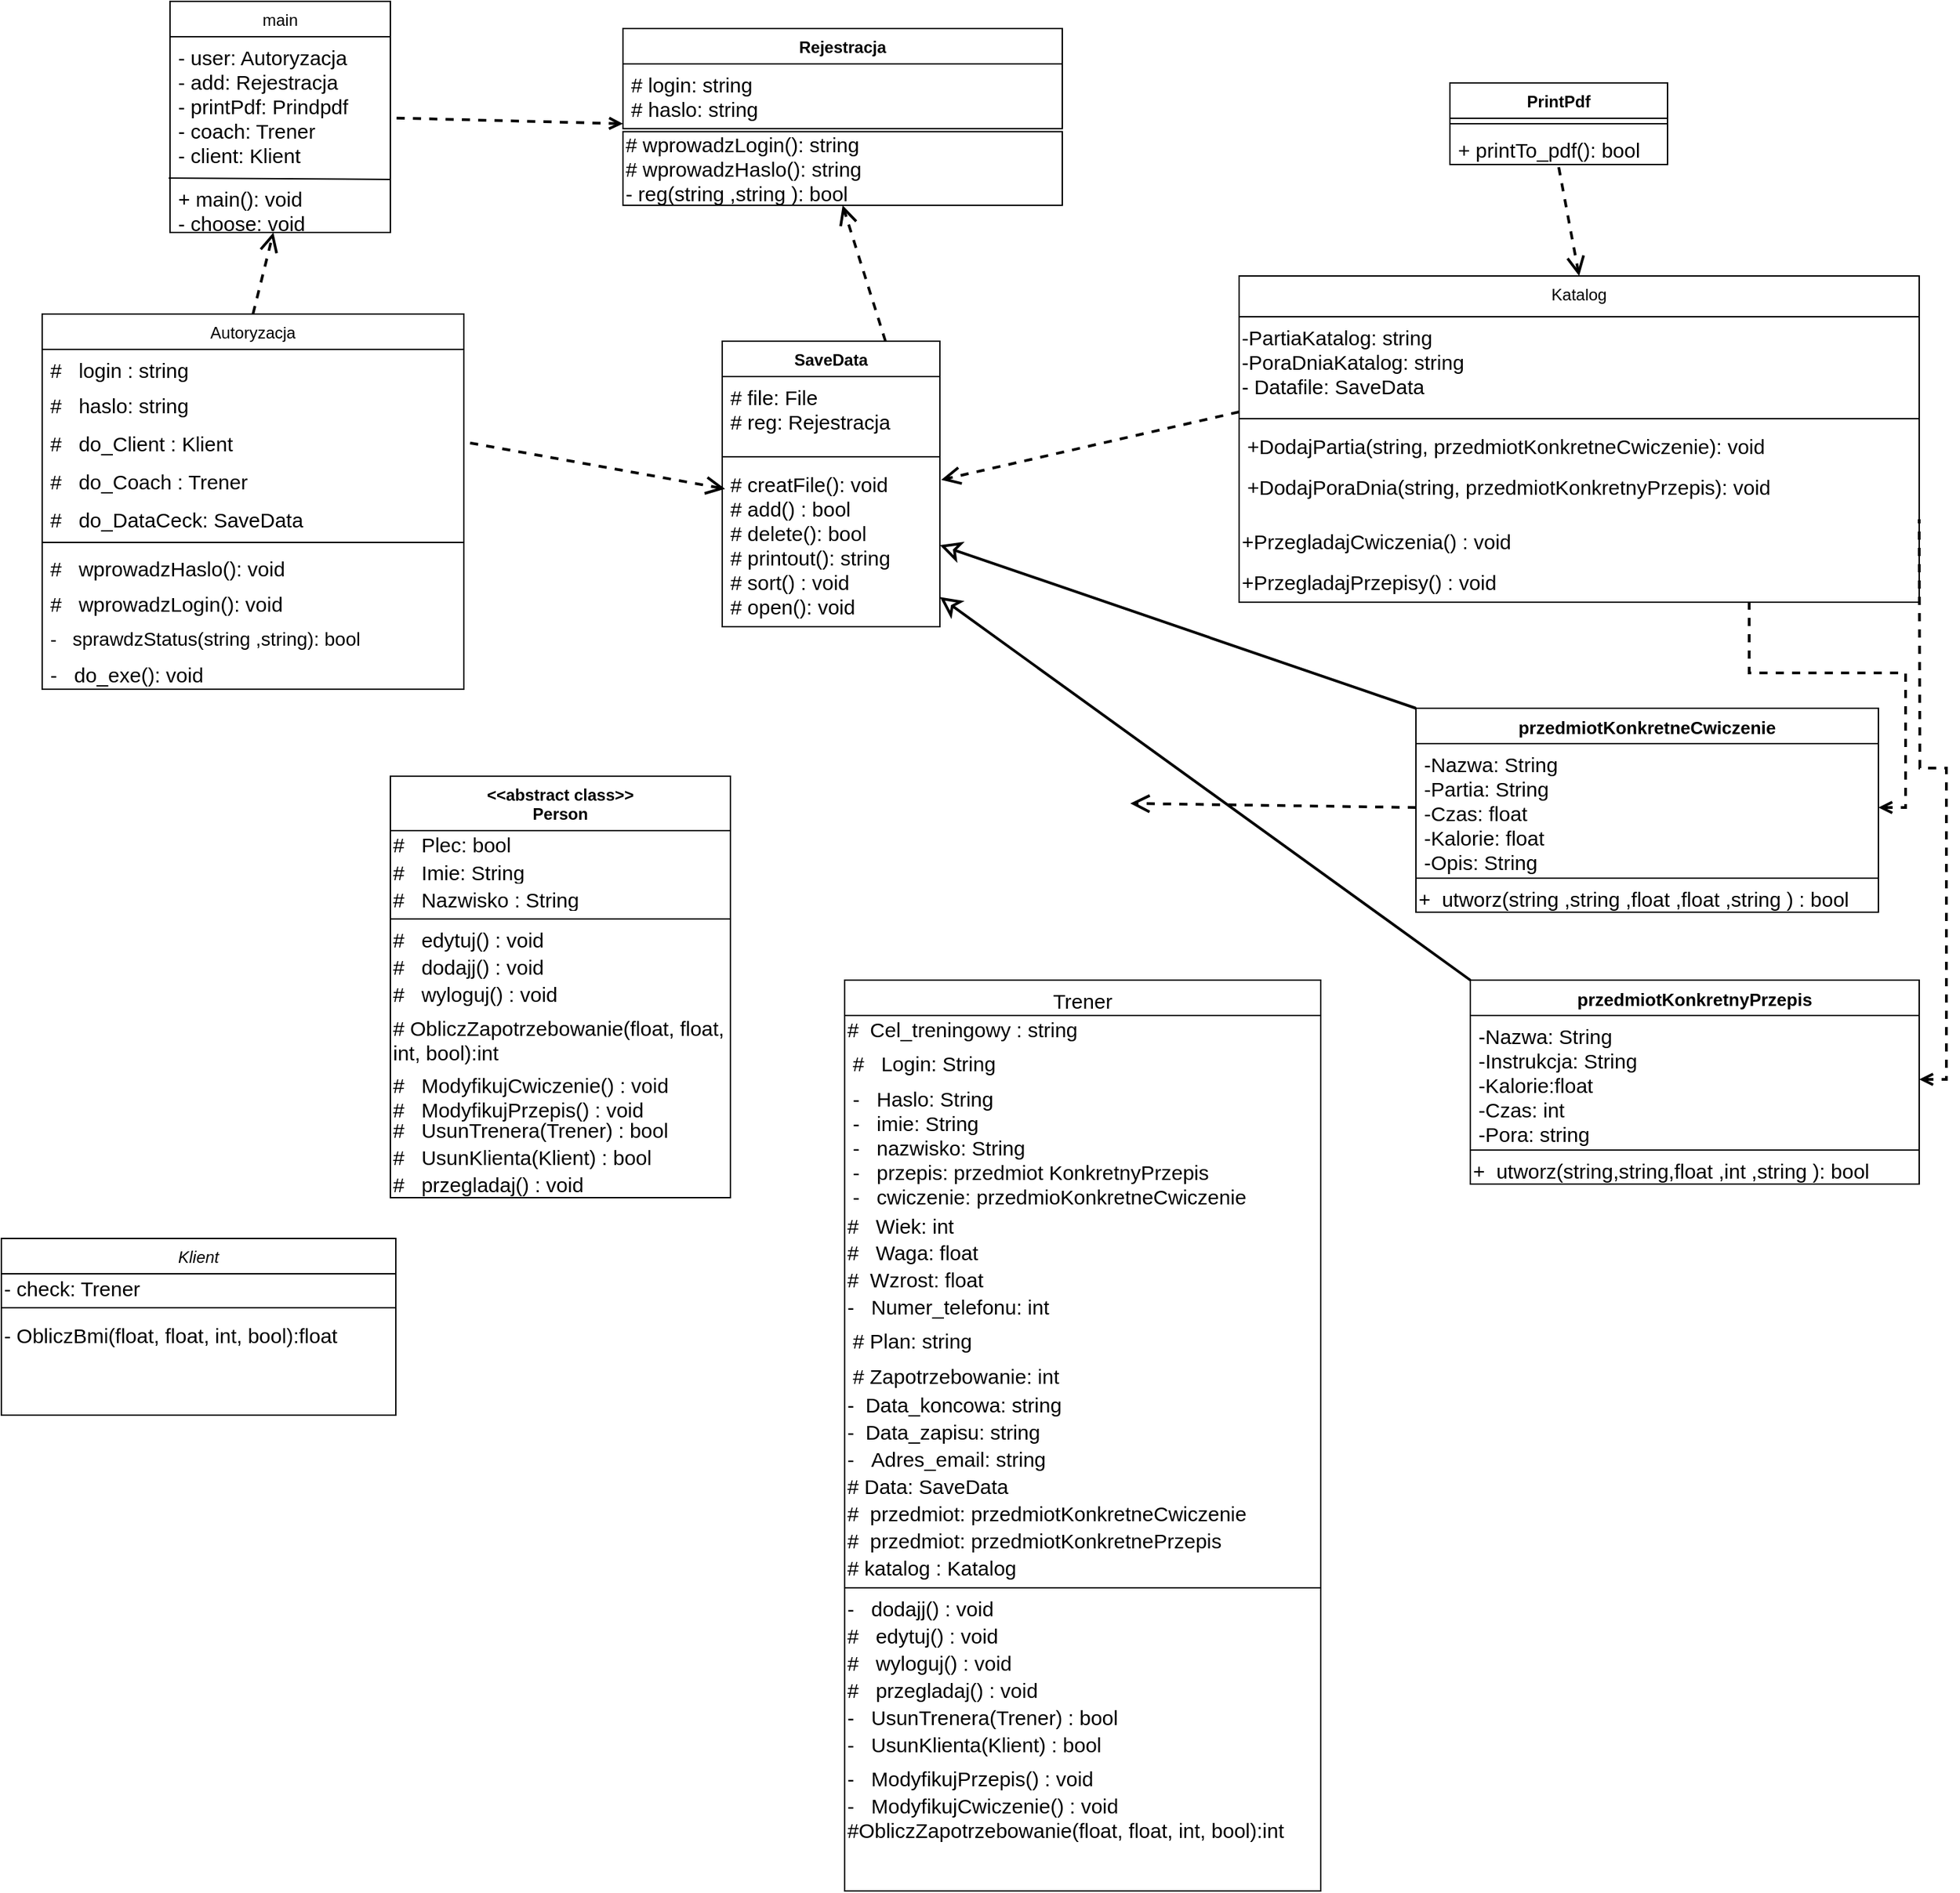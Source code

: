 <mxfile version="14.7.1" type="github">
  <diagram id="C5RBs43oDa-KdzZeNtuy" name="Page-1">
    <mxGraphModel dx="1038" dy="548" grid="1" gridSize="10" guides="1" tooltips="1" connect="1" arrows="1" fold="1" page="1" pageScale="1" pageWidth="827" pageHeight="1169" math="0" shadow="0">
      <root>
        <mxCell id="WIyWlLk6GJQsqaUBKTNV-0" />
        <mxCell id="WIyWlLk6GJQsqaUBKTNV-1" parent="WIyWlLk6GJQsqaUBKTNV-0" />
        <mxCell id="zkfFHV4jXpPFQw0GAbJ--6" value="Trener" style="swimlane;fontStyle=0;align=center;verticalAlign=top;childLayout=stackLayout;horizontal=1;startSize=26;horizontalStack=0;resizeParent=1;resizeLast=0;collapsible=1;marginBottom=0;rounded=0;shadow=0;strokeWidth=1;fontSize=15;" parent="WIyWlLk6GJQsqaUBKTNV-1" vertex="1">
          <mxGeometry x="650" y="750" width="350" height="670" as="geometry">
            <mxRectangle x="130" y="380" width="160" height="26" as="alternateBounds" />
          </mxGeometry>
        </mxCell>
        <mxCell id="1wjIpLgKYZf0kbllM20t-23" value="#&amp;nbsp; Cel_treningowy : string" style="text;html=1;align=left;verticalAlign=middle;resizable=0;points=[];autosize=1;strokeColor=none;fontSize=15;" parent="zkfFHV4jXpPFQw0GAbJ--6" vertex="1">
          <mxGeometry y="26" width="350" height="20" as="geometry" />
        </mxCell>
        <mxCell id="zkfFHV4jXpPFQw0GAbJ--7" value="#   Login: String" style="text;align=left;verticalAlign=top;spacingLeft=4;spacingRight=4;overflow=hidden;rotatable=0;points=[[0,0.5],[1,0.5]];portConstraint=eastwest;fontSize=15;" parent="zkfFHV4jXpPFQw0GAbJ--6" vertex="1">
          <mxGeometry y="46" width="350" height="26" as="geometry" />
        </mxCell>
        <mxCell id="zkfFHV4jXpPFQw0GAbJ--8" value="-   Haslo: String&#xa;-   imie: String&#xa;-   nazwisko: String&#xa;-   przepis: przedmiot KonkretnyPrzepis&#xa;-   cwiczenie: przedmioKonkretneCwiczenie" style="text;align=left;verticalAlign=top;spacingLeft=4;spacingRight=4;overflow=hidden;rotatable=0;points=[[0,0.5],[1,0.5]];portConstraint=eastwest;rounded=0;shadow=0;html=0;fontSize=15;" parent="zkfFHV4jXpPFQw0GAbJ--6" vertex="1">
          <mxGeometry y="72" width="350" height="98" as="geometry" />
        </mxCell>
        <mxCell id="1wjIpLgKYZf0kbllM20t-16" value="#   Wiek: int" style="text;align=left;verticalAlign=middle;spacingLeft=0;spacingRight=0;overflow=hidden;rotatable=0;points=[[0,0.5],[1,0.5]];portConstraint=eastwest;rounded=0;shadow=0;html=0;fontSize=15;" parent="zkfFHV4jXpPFQw0GAbJ--6" vertex="1">
          <mxGeometry y="170" width="350" height="20" as="geometry" />
        </mxCell>
        <mxCell id="1wjIpLgKYZf0kbllM20t-17" value="#&amp;nbsp; &amp;nbsp;Waga: float" style="text;html=1;align=left;verticalAlign=middle;resizable=0;points=[];autosize=1;strokeColor=none;fontSize=15;" parent="zkfFHV4jXpPFQw0GAbJ--6" vertex="1">
          <mxGeometry y="190" width="350" height="20" as="geometry" />
        </mxCell>
        <mxCell id="1wjIpLgKYZf0kbllM20t-18" value="#&amp;nbsp; Wzrost: float" style="text;html=1;align=left;verticalAlign=middle;resizable=0;points=[];autosize=1;strokeColor=none;fontSize=15;" parent="zkfFHV4jXpPFQw0GAbJ--6" vertex="1">
          <mxGeometry y="210" width="350" height="20" as="geometry" />
        </mxCell>
        <mxCell id="1wjIpLgKYZf0kbllM20t-19" value="-&amp;nbsp; &amp;nbsp;Numer_telefonu: int" style="text;html=1;align=left;verticalAlign=middle;resizable=0;points=[];autosize=1;strokeColor=none;fontSize=15;" parent="zkfFHV4jXpPFQw0GAbJ--6" vertex="1">
          <mxGeometry y="230" width="350" height="20" as="geometry" />
        </mxCell>
        <mxCell id="1wjIpLgKYZf0kbllM20t-26" value="# Plan: string" style="text;align=left;verticalAlign=top;spacingLeft=4;spacingRight=4;overflow=hidden;rotatable=0;points=[[0,0.5],[1,0.5]];portConstraint=eastwest;fontSize=15;" parent="zkfFHV4jXpPFQw0GAbJ--6" vertex="1">
          <mxGeometry y="250" width="350" height="26" as="geometry" />
        </mxCell>
        <mxCell id="1wjIpLgKYZf0kbllM20t-25" value="# Zapotrzebowanie: int" style="text;align=left;verticalAlign=top;spacingLeft=4;spacingRight=4;overflow=hidden;rotatable=0;points=[[0,0.5],[1,0.5]];portConstraint=eastwest;fontSize=15;" parent="zkfFHV4jXpPFQw0GAbJ--6" vertex="1">
          <mxGeometry y="276" width="350" height="26" as="geometry" />
        </mxCell>
        <mxCell id="1wjIpLgKYZf0kbllM20t-22" value="-&amp;nbsp; Data_koncowa: string" style="text;html=1;align=left;verticalAlign=middle;resizable=0;points=[];autosize=1;strokeColor=none;fontSize=15;" parent="zkfFHV4jXpPFQw0GAbJ--6" vertex="1">
          <mxGeometry y="302" width="350" height="20" as="geometry" />
        </mxCell>
        <mxCell id="1wjIpLgKYZf0kbllM20t-21" value="-&amp;nbsp; Data_zapisu: string" style="text;html=1;align=left;verticalAlign=middle;resizable=0;points=[];autosize=1;strokeColor=none;fontSize=15;" parent="zkfFHV4jXpPFQw0GAbJ--6" vertex="1">
          <mxGeometry y="322" width="350" height="20" as="geometry" />
        </mxCell>
        <mxCell id="1wjIpLgKYZf0kbllM20t-20" value="-&amp;nbsp; &amp;nbsp;Adres_email: string" style="text;html=1;align=left;verticalAlign=middle;resizable=0;points=[];autosize=1;strokeColor=none;fontSize=15;" parent="zkfFHV4jXpPFQw0GAbJ--6" vertex="1">
          <mxGeometry y="342" width="350" height="20" as="geometry" />
        </mxCell>
        <mxCell id="1wjIpLgKYZf0kbllM20t-36" value="# Data: SaveData" style="text;html=1;align=left;verticalAlign=middle;resizable=0;points=[];autosize=1;strokeColor=none;fontSize=15;" parent="zkfFHV4jXpPFQw0GAbJ--6" vertex="1">
          <mxGeometry y="362" width="350" height="20" as="geometry" />
        </mxCell>
        <mxCell id="1wjIpLgKYZf0kbllM20t-37" value="#&amp;nbsp; przedmiot: przedmiotKonkretneCwiczenie" style="text;html=1;align=left;verticalAlign=middle;resizable=0;points=[];autosize=1;strokeColor=none;fontSize=15;" parent="zkfFHV4jXpPFQw0GAbJ--6" vertex="1">
          <mxGeometry y="382" width="350" height="20" as="geometry" />
        </mxCell>
        <mxCell id="1wjIpLgKYZf0kbllM20t-39" value="#&amp;nbsp; przedmiot: przedmiotKonkretnePrzepis" style="text;html=1;align=left;verticalAlign=middle;resizable=0;points=[];autosize=1;strokeColor=none;fontSize=15;" parent="zkfFHV4jXpPFQw0GAbJ--6" vertex="1">
          <mxGeometry y="402" width="350" height="20" as="geometry" />
        </mxCell>
        <mxCell id="1wjIpLgKYZf0kbllM20t-43" value="# katalog : Katalog" style="text;html=1;align=left;verticalAlign=middle;resizable=0;points=[];autosize=1;strokeColor=none;fontSize=15;" parent="zkfFHV4jXpPFQw0GAbJ--6" vertex="1">
          <mxGeometry y="422" width="350" height="20" as="geometry" />
        </mxCell>
        <mxCell id="zkfFHV4jXpPFQw0GAbJ--9" value="" style="line;html=1;strokeWidth=1;align=left;verticalAlign=middle;spacingTop=-1;spacingLeft=3;spacingRight=3;rotatable=0;labelPosition=right;points=[];portConstraint=eastwest;" parent="zkfFHV4jXpPFQw0GAbJ--6" vertex="1">
          <mxGeometry y="442" width="350" height="10" as="geometry" />
        </mxCell>
        <mxCell id="gLJ9DEFuk4f7HOxg7gJl-44" value="-&amp;nbsp; &amp;nbsp;dodajj() : void" style="text;html=1;align=left;verticalAlign=middle;resizable=0;points=[];autosize=1;strokeColor=none;fontSize=15;" parent="zkfFHV4jXpPFQw0GAbJ--6" vertex="1">
          <mxGeometry y="452" width="350" height="20" as="geometry" />
        </mxCell>
        <mxCell id="gLJ9DEFuk4f7HOxg7gJl-43" value="#&amp;nbsp; &amp;nbsp;edytuj() : void" style="text;html=1;align=left;verticalAlign=middle;resizable=0;points=[];autosize=1;strokeColor=none;fontSize=15;" parent="zkfFHV4jXpPFQw0GAbJ--6" vertex="1">
          <mxGeometry y="472" width="350" height="20" as="geometry" />
        </mxCell>
        <mxCell id="gLJ9DEFuk4f7HOxg7gJl-45" value="#&amp;nbsp; &amp;nbsp;wyloguj() : void" style="text;html=1;align=left;verticalAlign=middle;resizable=0;points=[];autosize=1;strokeColor=none;fontSize=15;" parent="zkfFHV4jXpPFQw0GAbJ--6" vertex="1">
          <mxGeometry y="492" width="350" height="20" as="geometry" />
        </mxCell>
        <mxCell id="1wjIpLgKYZf0kbllM20t-1" value="#&amp;nbsp; &amp;nbsp;przegladaj() : void" style="text;html=1;align=left;verticalAlign=middle;resizable=0;points=[];autosize=1;strokeColor=none;fontSize=15;" parent="zkfFHV4jXpPFQw0GAbJ--6" vertex="1">
          <mxGeometry y="512" width="350" height="20" as="geometry" />
        </mxCell>
        <mxCell id="cgzWAueaa51aZo-VVd-2-11" value="-&amp;nbsp;&amp;nbsp; UsunTrenera(Trener) : bool" style="text;html=1;align=left;verticalAlign=middle;resizable=0;points=[];autosize=1;strokeColor=none;fontSize=15;" parent="zkfFHV4jXpPFQw0GAbJ--6" vertex="1">
          <mxGeometry y="532" width="350" height="20" as="geometry" />
        </mxCell>
        <mxCell id="tz7AYa6dm6aNtzVPNMMT-0" value="-&amp;nbsp; &amp;nbsp;UsunKlienta(Klient) : bool" style="text;html=1;align=left;verticalAlign=middle;resizable=0;points=[];autosize=1;strokeColor=none;fontSize=15;" parent="zkfFHV4jXpPFQw0GAbJ--6" vertex="1">
          <mxGeometry y="552" width="350" height="20" as="geometry" />
        </mxCell>
        <mxCell id="cgzWAueaa51aZo-VVd-2-14" value="-&amp;nbsp; &amp;nbsp;ModyfikujPrzepis() : void" style="text;whiteSpace=wrap;html=1;fontSize=15;" parent="zkfFHV4jXpPFQw0GAbJ--6" vertex="1">
          <mxGeometry y="572" width="350" height="20" as="geometry" />
        </mxCell>
        <mxCell id="1wjIpLgKYZf0kbllM20t-0" value="-&amp;nbsp; &amp;nbsp;ModyfikujCwiczenie() : void" style="text;whiteSpace=wrap;html=1;fontSize=15;" parent="zkfFHV4jXpPFQw0GAbJ--6" vertex="1">
          <mxGeometry y="592" width="350" height="18" as="geometry" />
        </mxCell>
        <mxCell id="cgzWAueaa51aZo-VVd-2-16" value="#ObliczZapotrzebowanie(float, float, int, bool):int" style="text;whiteSpace=wrap;html=1;fontSize=15;" parent="zkfFHV4jXpPFQw0GAbJ--6" vertex="1">
          <mxGeometry y="610" width="350" height="40" as="geometry" />
        </mxCell>
        <mxCell id="1wjIpLgKYZf0kbllM20t-12" style="edgeStyle=none;rounded=0;orthogonalLoop=1;jettySize=auto;html=1;exitX=0;exitY=0;exitDx=0;exitDy=0;entryX=1;entryY=0.5;entryDx=0;entryDy=0;endArrow=classic;endFill=0;endSize=10;strokeWidth=2;" parent="WIyWlLk6GJQsqaUBKTNV-1" source="_w3wDcxO5o66XxnaNrus-3" target="tMIdlEM_C26eKID_X2OK-19" edge="1">
          <mxGeometry relative="1" as="geometry" />
        </mxCell>
        <mxCell id="_w3wDcxO5o66XxnaNrus-3" value="przedmiotKonkretneCwiczenie" style="swimlane;fontStyle=1;align=center;verticalAlign=top;childLayout=stackLayout;horizontal=1;startSize=26;horizontalStack=0;resizeParent=1;resizeParentMax=0;resizeLast=0;collapsible=1;marginBottom=0;fontSize=13;" parent="WIyWlLk6GJQsqaUBKTNV-1" vertex="1">
          <mxGeometry x="1070" y="550" width="340" height="150" as="geometry" />
        </mxCell>
        <mxCell id="_w3wDcxO5o66XxnaNrus-4" value="-Nazwa: String&#xa;-Partia: String&#xa;-Czas: float&#xa;-Kalorie: float&#xa;-Opis: String" style="text;strokeColor=none;fillColor=none;align=left;verticalAlign=top;spacingLeft=4;spacingRight=4;overflow=hidden;rotatable=0;points=[[0,0.5],[1,0.5]];portConstraint=eastwest;fontSize=15;" parent="_w3wDcxO5o66XxnaNrus-3" vertex="1">
          <mxGeometry y="26" width="340" height="94" as="geometry" />
        </mxCell>
        <mxCell id="_w3wDcxO5o66XxnaNrus-5" value="" style="line;strokeWidth=1;fillColor=none;align=left;verticalAlign=middle;spacingTop=-1;spacingLeft=3;spacingRight=3;rotatable=0;labelPosition=right;points=[];portConstraint=eastwest;" parent="_w3wDcxO5o66XxnaNrus-3" vertex="1">
          <mxGeometry y="120" width="340" height="10" as="geometry" />
        </mxCell>
        <mxCell id="J6dVix8OJKgPxIhEk7ro-30" value="&lt;div&gt;&lt;font style=&quot;font-size: 15px&quot;&gt;+&amp;nbsp; utworz(string ,string ,float ,float ,string ) : bool&lt;/font&gt;&lt;/div&gt;" style="text;html=1;align=left;verticalAlign=middle;resizable=0;points=[];autosize=1;strokeColor=none;fontSize=15;" parent="_w3wDcxO5o66XxnaNrus-3" vertex="1">
          <mxGeometry y="130" width="340" height="20" as="geometry" />
        </mxCell>
        <mxCell id="1wjIpLgKYZf0kbllM20t-13" style="edgeStyle=none;rounded=0;orthogonalLoop=1;jettySize=auto;html=1;exitX=0;exitY=0;exitDx=0;exitDy=0;entryX=1;entryY=0.818;entryDx=0;entryDy=0;entryPerimeter=0;endArrow=classic;endFill=0;endSize=10;strokeWidth=2;exitPerimeter=0;" parent="WIyWlLk6GJQsqaUBKTNV-1" source="_w3wDcxO5o66XxnaNrus-10" target="tMIdlEM_C26eKID_X2OK-19" edge="1">
          <mxGeometry relative="1" as="geometry" />
        </mxCell>
        <mxCell id="_w3wDcxO5o66XxnaNrus-10" value="przedmiotKonkretnyPrzepis" style="swimlane;fontStyle=1;align=center;verticalAlign=top;childLayout=stackLayout;horizontal=1;startSize=26;horizontalStack=0;resizeParent=1;resizeParentMax=0;resizeLast=0;collapsible=1;marginBottom=0;fontSize=13;" parent="WIyWlLk6GJQsqaUBKTNV-1" vertex="1">
          <mxGeometry x="1110" y="750" width="330" height="150" as="geometry" />
        </mxCell>
        <mxCell id="_w3wDcxO5o66XxnaNrus-11" value="-Nazwa: String&#xa;-Instrukcja: String&#xa;-Kalorie:float&#xa;-Czas: int&#xa;-Pora: string" style="text;align=left;verticalAlign=top;spacingLeft=4;spacingRight=4;overflow=hidden;rotatable=0;points=[[0,0.5],[1,0.5]];portConstraint=eastwest;fontSize=15;" parent="_w3wDcxO5o66XxnaNrus-10" vertex="1">
          <mxGeometry y="26" width="330" height="94" as="geometry" />
        </mxCell>
        <mxCell id="_w3wDcxO5o66XxnaNrus-12" value="" style="line;strokeWidth=1;fillColor=none;align=left;verticalAlign=middle;spacingTop=-1;spacingLeft=3;spacingRight=3;rotatable=0;labelPosition=right;points=[];portConstraint=eastwest;" parent="_w3wDcxO5o66XxnaNrus-10" vertex="1">
          <mxGeometry y="120" width="330" height="10" as="geometry" />
        </mxCell>
        <mxCell id="J6dVix8OJKgPxIhEk7ro-31" value="&lt;div&gt;&lt;font style=&quot;font-size: 15px&quot;&gt;+&amp;nbsp; utworz(string,string,float ,int ,string ): bool&lt;/font&gt;&lt;/div&gt;" style="text;html=1;align=left;verticalAlign=middle;resizable=0;points=[];autosize=1;strokeColor=none;fontSize=14;" parent="_w3wDcxO5o66XxnaNrus-10" vertex="1">
          <mxGeometry y="130" width="330" height="20" as="geometry" />
        </mxCell>
        <mxCell id="gLJ9DEFuk4f7HOxg7gJl-0" value="Klient" style="swimlane;fontStyle=2;align=center;verticalAlign=top;childLayout=stackLayout;horizontal=1;startSize=26;horizontalStack=0;resizeParent=1;resizeLast=0;collapsible=1;marginBottom=0;rounded=0;shadow=0;strokeWidth=1;" parent="WIyWlLk6GJQsqaUBKTNV-1" vertex="1">
          <mxGeometry x="30" y="940" width="290" height="130" as="geometry">
            <mxRectangle x="230" y="140" width="160" height="26" as="alternateBounds" />
          </mxGeometry>
        </mxCell>
        <mxCell id="1wjIpLgKYZf0kbllM20t-27" value="- check: Trener" style="text;align=left;verticalAlign=middle;spacingLeft=0;spacingRight=0;overflow=hidden;rotatable=0;points=[[0,0.5],[1,0.5]];portConstraint=eastwest;rounded=0;shadow=0;html=0;fontSize=15;" parent="gLJ9DEFuk4f7HOxg7gJl-0" vertex="1">
          <mxGeometry y="26" width="290" height="20" as="geometry" />
        </mxCell>
        <mxCell id="gLJ9DEFuk4f7HOxg7gJl-8" value="" style="line;html=1;strokeWidth=1;align=left;verticalAlign=middle;spacingTop=-1;spacingLeft=3;spacingRight=3;rotatable=0;labelPosition=right;points=[];portConstraint=eastwest;" parent="gLJ9DEFuk4f7HOxg7gJl-0" vertex="1">
          <mxGeometry y="46" width="290" height="10" as="geometry" />
        </mxCell>
        <mxCell id="cgzWAueaa51aZo-VVd-2-0" value="&lt;font style=&quot;font-size: 15px&quot;&gt;- ObliczBmi(float, float, int, bool):float&lt;/font&gt;" style="text;whiteSpace=wrap;html=1;fontSize=14;" parent="gLJ9DEFuk4f7HOxg7gJl-0" vertex="1">
          <mxGeometry y="56" width="290" height="30" as="geometry" />
        </mxCell>
        <mxCell id="tMIdlEM_C26eKID_X2OK-38" style="edgeStyle=none;rounded=0;orthogonalLoop=1;jettySize=auto;html=1;exitX=0.5;exitY=0;exitDx=0;exitDy=0;startArrow=none;startFill=0;endArrow=open;endFill=0;endSize=10;strokeWidth=2;dashed=1;" parent="WIyWlLk6GJQsqaUBKTNV-1" source="gLJ9DEFuk4f7HOxg7gJl-26" target="J6dVix8OJKgPxIhEk7ro-9" edge="1">
          <mxGeometry relative="1" as="geometry">
            <mxPoint x="260" y="130" as="targetPoint" />
          </mxGeometry>
        </mxCell>
        <mxCell id="gLJ9DEFuk4f7HOxg7gJl-26" value="Autoryzacja" style="swimlane;fontStyle=0;align=center;verticalAlign=top;childLayout=stackLayout;horizontal=1;startSize=26;horizontalStack=0;resizeParent=1;resizeLast=0;collapsible=1;marginBottom=0;rounded=0;shadow=0;strokeWidth=1;" parent="WIyWlLk6GJQsqaUBKTNV-1" vertex="1">
          <mxGeometry x="60" y="260" width="310" height="276" as="geometry">
            <mxRectangle x="550" y="140" width="160" height="26" as="alternateBounds" />
          </mxGeometry>
        </mxCell>
        <mxCell id="gLJ9DEFuk4f7HOxg7gJl-30" value="#   login : string" style="text;align=left;verticalAlign=top;spacingLeft=4;spacingRight=4;overflow=hidden;rotatable=0;points=[[0,0.5],[1,0.5]];portConstraint=eastwest;rounded=0;shadow=0;html=0;fontSize=15;" parent="gLJ9DEFuk4f7HOxg7gJl-26" vertex="1">
          <mxGeometry y="26" width="310" height="26" as="geometry" />
        </mxCell>
        <mxCell id="gLJ9DEFuk4f7HOxg7gJl-36" value="#   haslo: string" style="text;align=left;verticalAlign=top;spacingLeft=4;spacingRight=4;overflow=hidden;rotatable=0;points=[[0,0.5],[1,0.5]];portConstraint=eastwest;rounded=0;shadow=0;html=0;fontSize=15;" parent="gLJ9DEFuk4f7HOxg7gJl-26" vertex="1">
          <mxGeometry y="52" width="310" height="28" as="geometry" />
        </mxCell>
        <mxCell id="7N5zRSNjIsXX5CDAJfof-2" value="#   do_Client : Klient" style="text;align=left;verticalAlign=top;spacingLeft=4;spacingRight=4;overflow=hidden;rotatable=0;points=[[0,0.5],[1,0.5]];portConstraint=eastwest;rounded=0;shadow=0;html=0;fontSize=15;" parent="gLJ9DEFuk4f7HOxg7gJl-26" vertex="1">
          <mxGeometry y="80" width="310" height="28" as="geometry" />
        </mxCell>
        <mxCell id="7N5zRSNjIsXX5CDAJfof-4" value="#   do_Coach : Trener" style="text;align=left;verticalAlign=top;spacingLeft=4;spacingRight=4;overflow=hidden;rotatable=0;points=[[0,0.5],[1,0.5]];portConstraint=eastwest;rounded=0;shadow=0;html=0;fontSize=15;" parent="gLJ9DEFuk4f7HOxg7gJl-26" vertex="1">
          <mxGeometry y="108" width="310" height="28" as="geometry" />
        </mxCell>
        <mxCell id="C3jEKfIcquhWJB98XO4E-0" value="#   do_DataCeck: SaveData" style="text;align=left;verticalAlign=top;spacingLeft=4;spacingRight=4;overflow=hidden;rotatable=0;points=[[0,0.5],[1,0.5]];portConstraint=eastwest;rounded=0;shadow=0;html=0;fontSize=15;" parent="gLJ9DEFuk4f7HOxg7gJl-26" vertex="1">
          <mxGeometry y="136" width="310" height="28" as="geometry" />
        </mxCell>
        <mxCell id="gLJ9DEFuk4f7HOxg7gJl-32" value="" style="line;html=1;strokeWidth=1;align=left;verticalAlign=middle;spacingTop=-1;spacingLeft=3;spacingRight=3;rotatable=0;labelPosition=right;points=[];portConstraint=eastwest;" parent="gLJ9DEFuk4f7HOxg7gJl-26" vertex="1">
          <mxGeometry y="164" width="310" height="8" as="geometry" />
        </mxCell>
        <mxCell id="gLJ9DEFuk4f7HOxg7gJl-34" value="#   wprowadzHaslo(): void" style="text;align=left;verticalAlign=top;spacingLeft=4;spacingRight=4;overflow=hidden;rotatable=0;points=[[0,0.5],[1,0.5]];portConstraint=eastwest;fontSize=15;" parent="gLJ9DEFuk4f7HOxg7gJl-26" vertex="1">
          <mxGeometry y="172" width="310" height="26" as="geometry" />
        </mxCell>
        <mxCell id="gLJ9DEFuk4f7HOxg7gJl-33" value="#   wprowadzLogin(): void" style="text;align=left;verticalAlign=top;spacingLeft=4;spacingRight=4;overflow=hidden;rotatable=0;points=[[0,0.5],[1,0.5]];portConstraint=eastwest;fontSize=15;" parent="gLJ9DEFuk4f7HOxg7gJl-26" vertex="1">
          <mxGeometry y="198" width="310" height="26" as="geometry" />
        </mxCell>
        <mxCell id="gLJ9DEFuk4f7HOxg7gJl-47" value="-   sprawdzStatus(string ,string): bool" style="text;align=left;verticalAlign=top;spacingLeft=4;spacingRight=4;overflow=hidden;rotatable=0;points=[[0,0.5],[1,0.5]];portConstraint=eastwest;fontSize=14;" parent="gLJ9DEFuk4f7HOxg7gJl-26" vertex="1">
          <mxGeometry y="224" width="310" height="26" as="geometry" />
        </mxCell>
        <mxCell id="7N5zRSNjIsXX5CDAJfof-5" value="-   do_exe(): void" style="text;align=left;verticalAlign=top;spacingLeft=4;spacingRight=4;overflow=hidden;rotatable=0;points=[[0,0.5],[1,0.5]];portConstraint=eastwest;fontSize=15;" parent="gLJ9DEFuk4f7HOxg7gJl-26" vertex="1">
          <mxGeometry y="250" width="310" height="26" as="geometry" />
        </mxCell>
        <mxCell id="cgzWAueaa51aZo-VVd-2-4" value="Katalog" style="swimlane;fontStyle=0;align=center;verticalAlign=top;childLayout=stackLayout;horizontal=1;startSize=30;horizontalStack=0;resizeParent=1;resizeLast=0;collapsible=1;marginBottom=0;rounded=0;shadow=0;strokeWidth=1;" parent="WIyWlLk6GJQsqaUBKTNV-1" vertex="1">
          <mxGeometry x="940" y="232" width="500" height="240" as="geometry">
            <mxRectangle x="550" y="140" width="160" height="26" as="alternateBounds" />
          </mxGeometry>
        </mxCell>
        <mxCell id="cgzWAueaa51aZo-VVd-2-5" value="&lt;font style=&quot;font-size: 15px&quot;&gt;-PartiaKatalog: string&lt;br&gt;&lt;/font&gt;&lt;div style=&quot;font-size: 15px&quot;&gt;&lt;font style=&quot;font-size: 15px&quot;&gt;-PoraDniaKatalog: string&lt;br&gt;&lt;/font&gt;&lt;/div&gt;&lt;div style=&quot;font-size: 15px&quot;&gt;&lt;font style=&quot;font-size: 15px&quot;&gt;- Datafile: SaveData&lt;/font&gt;&lt;/div&gt;" style="text;whiteSpace=wrap;html=1;fontSize=14;" parent="cgzWAueaa51aZo-VVd-2-4" vertex="1">
          <mxGeometry y="30" width="500" height="70" as="geometry" />
        </mxCell>
        <mxCell id="cgzWAueaa51aZo-VVd-2-6" value="" style="line;html=1;strokeWidth=1;align=left;verticalAlign=middle;spacingTop=-1;spacingLeft=3;spacingRight=3;rotatable=0;labelPosition=right;points=[];portConstraint=eastwest;fontSize=14;" parent="cgzWAueaa51aZo-VVd-2-4" vertex="1">
          <mxGeometry y="100" width="500" height="10" as="geometry" />
        </mxCell>
        <mxCell id="cgzWAueaa51aZo-VVd-2-7" value="+DodajPartia(string, przedmiotKonkretneCwiczenie): void&#xa;" style="text;align=left;verticalAlign=top;spacingLeft=4;spacingRight=4;overflow=hidden;rotatable=0;points=[[0,0.5],[1,0.5]];portConstraint=eastwest;fontSize=15;" parent="cgzWAueaa51aZo-VVd-2-4" vertex="1">
          <mxGeometry y="110" width="500" height="30" as="geometry" />
        </mxCell>
        <mxCell id="cgzWAueaa51aZo-VVd-2-8" value="+DodajPoraDnia(string, przedmiotKonkretnyPrzepis): void" style="text;align=left;verticalAlign=top;spacingLeft=4;spacingRight=4;overflow=hidden;rotatable=0;points=[[0,0.5],[1,0.5]];portConstraint=eastwest;fontSize=15;" parent="cgzWAueaa51aZo-VVd-2-4" vertex="1">
          <mxGeometry y="140" width="500" height="40" as="geometry" />
        </mxCell>
        <mxCell id="cgzWAueaa51aZo-VVd-2-12" value="&lt;font style=&quot;font-size: 15px&quot;&gt;+PrzegladajCwiczenia() : void&lt;/font&gt;" style="text;whiteSpace=wrap;html=1;fontSize=14;" parent="cgzWAueaa51aZo-VVd-2-4" vertex="1">
          <mxGeometry y="180" width="500" height="30" as="geometry" />
        </mxCell>
        <mxCell id="cgzWAueaa51aZo-VVd-2-13" value="&lt;font style=&quot;font-size: 15px&quot;&gt;+PrzegladajPrzepisy() : void&lt;/font&gt;" style="text;whiteSpace=wrap;html=1;fontSize=14;" parent="cgzWAueaa51aZo-VVd-2-4" vertex="1">
          <mxGeometry y="210" width="500" height="30" as="geometry" />
        </mxCell>
        <mxCell id="J6dVix8OJKgPxIhEk7ro-4" value="main" style="swimlane;fontStyle=0;align=center;verticalAlign=top;childLayout=stackLayout;horizontal=1;startSize=26;horizontalStack=0;resizeParent=1;resizeLast=0;collapsible=1;marginBottom=0;rounded=0;shadow=0;strokeWidth=1;" parent="WIyWlLk6GJQsqaUBKTNV-1" vertex="1">
          <mxGeometry x="154" y="30" width="162" height="170" as="geometry">
            <mxRectangle x="550" y="140" width="160" height="26" as="alternateBounds" />
          </mxGeometry>
        </mxCell>
        <mxCell id="J6dVix8OJKgPxIhEk7ro-8" value="- user: Autoryzacja &#xa;- add: Rejestracja&#xa;- printPdf: Prindpdf&#xa;- coach: Trener&#xa;- client: Klient" style="text;align=left;verticalAlign=top;spacingLeft=4;spacingRight=4;overflow=hidden;rotatable=0;points=[[0,0.5],[1,0.5]];portConstraint=eastwest;fontSize=15;" parent="J6dVix8OJKgPxIhEk7ro-4" vertex="1">
          <mxGeometry y="26" width="162" height="104" as="geometry" />
        </mxCell>
        <mxCell id="J6dVix8OJKgPxIhEk7ro-9" value="+ main(): void&#xa;- choose: void" style="text;align=left;verticalAlign=top;spacingLeft=4;spacingRight=4;overflow=hidden;rotatable=0;points=[[0,0.5],[1,0.5]];portConstraint=eastwest;fontSize=15;" parent="J6dVix8OJKgPxIhEk7ro-4" vertex="1">
          <mxGeometry y="130" width="162" height="40" as="geometry" />
        </mxCell>
        <mxCell id="1wjIpLgKYZf0kbllM20t-44" value="" style="endArrow=none;html=1;startSize=10;endSize=10;strokeWidth=1;exitX=-0.006;exitY=0;exitDx=0;exitDy=0;exitPerimeter=0;entryX=1;entryY=0.025;entryDx=0;entryDy=0;entryPerimeter=0;" parent="J6dVix8OJKgPxIhEk7ro-4" source="J6dVix8OJKgPxIhEk7ro-9" target="J6dVix8OJKgPxIhEk7ro-9" edge="1">
          <mxGeometry width="50" height="50" relative="1" as="geometry">
            <mxPoint x="610" y="256" as="sourcePoint" />
            <mxPoint x="660" y="206" as="targetPoint" />
            <Array as="points" />
          </mxGeometry>
        </mxCell>
        <mxCell id="tMIdlEM_C26eKID_X2OK-40" style="edgeStyle=none;rounded=0;orthogonalLoop=1;jettySize=auto;html=1;exitX=0.75;exitY=0;exitDx=0;exitDy=0;entryX=0.5;entryY=1;entryDx=0;entryDy=0;startArrow=none;startFill=0;endArrow=open;endFill=0;endSize=10;strokeWidth=2;dashed=1;" parent="WIyWlLk6GJQsqaUBKTNV-1" source="tMIdlEM_C26eKID_X2OK-16" target="tMIdlEM_C26eKID_X2OK-32" edge="1">
          <mxGeometry relative="1" as="geometry" />
        </mxCell>
        <mxCell id="tMIdlEM_C26eKID_X2OK-16" value="SaveData" style="swimlane;fontStyle=1;align=center;verticalAlign=top;childLayout=stackLayout;horizontal=1;startSize=26;horizontalStack=0;resizeParent=1;resizeParentMax=0;resizeLast=0;collapsible=1;marginBottom=0;" parent="WIyWlLk6GJQsqaUBKTNV-1" vertex="1">
          <mxGeometry x="560" y="280" width="160" height="210" as="geometry" />
        </mxCell>
        <mxCell id="tMIdlEM_C26eKID_X2OK-17" value="# file: File&#xa;# reg: Rejestracja" style="text;strokeColor=none;fillColor=none;align=left;verticalAlign=top;spacingLeft=4;spacingRight=4;overflow=hidden;rotatable=0;points=[[0,0.5],[1,0.5]];portConstraint=eastwest;fontSize=15;" parent="tMIdlEM_C26eKID_X2OK-16" vertex="1">
          <mxGeometry y="26" width="160" height="54" as="geometry" />
        </mxCell>
        <mxCell id="tMIdlEM_C26eKID_X2OK-18" value="" style="line;strokeWidth=1;fillColor=none;align=left;verticalAlign=middle;spacingTop=-1;spacingLeft=3;spacingRight=3;rotatable=0;labelPosition=right;points=[];portConstraint=eastwest;" parent="tMIdlEM_C26eKID_X2OK-16" vertex="1">
          <mxGeometry y="80" width="160" height="10" as="geometry" />
        </mxCell>
        <mxCell id="tMIdlEM_C26eKID_X2OK-19" value="# creatFile(): void&#xa;# add() : bool&#xa;# delete(): bool&#xa;# printout(): string&#xa;# sort() : void&#xa;# open(): void" style="text;strokeColor=none;fillColor=none;align=left;verticalAlign=top;spacingLeft=4;spacingRight=4;overflow=hidden;rotatable=0;points=[[0,0.5],[1,0.5]];portConstraint=eastwest;fontSize=15;" parent="tMIdlEM_C26eKID_X2OK-16" vertex="1">
          <mxGeometry y="90" width="160" height="120" as="geometry" />
        </mxCell>
        <mxCell id="tMIdlEM_C26eKID_X2OK-33" value="" style="group" parent="WIyWlLk6GJQsqaUBKTNV-1" vertex="1" connectable="0">
          <mxGeometry x="487" y="50" width="323" height="130" as="geometry" />
        </mxCell>
        <mxCell id="tMIdlEM_C26eKID_X2OK-31" value="" style="rounded=0;whiteSpace=wrap;html=1;" parent="tMIdlEM_C26eKID_X2OK-33" vertex="1">
          <mxGeometry y="75.833" width="323.0" height="54.167" as="geometry" />
        </mxCell>
        <mxCell id="tMIdlEM_C26eKID_X2OK-32" value="&lt;font style=&quot;font-size: 15px&quot;&gt;# wprowadzLogin(): string&lt;br&gt;# wprowadzHaslo(): string&lt;br&gt;- reg(string ,string ): bool&lt;/font&gt;" style="text;html=1;strokeColor=none;fillColor=none;align=left;verticalAlign=middle;whiteSpace=wrap;rounded=0;" parent="tMIdlEM_C26eKID_X2OK-33" vertex="1">
          <mxGeometry y="75.833" width="323.0" height="54.167" as="geometry" />
        </mxCell>
        <mxCell id="tMIdlEM_C26eKID_X2OK-20" value="Rejestracja" style="swimlane;fontStyle=1;align=center;verticalAlign=top;childLayout=stackLayout;horizontal=1;startSize=26;horizontalStack=0;resizeParent=1;resizeParentMax=0;resizeLast=0;collapsible=1;marginBottom=0;" parent="tMIdlEM_C26eKID_X2OK-33" vertex="1">
          <mxGeometry width="323.0" height="73.667" as="geometry" />
        </mxCell>
        <mxCell id="tMIdlEM_C26eKID_X2OK-21" value="# login: string&#xa;# haslo: string" style="text;strokeColor=none;fillColor=none;align=left;verticalAlign=top;spacingLeft=4;spacingRight=4;overflow=hidden;rotatable=0;points=[[0,0.5],[1,0.5]];portConstraint=eastwest;fontSize=15;" parent="tMIdlEM_C26eKID_X2OK-20" vertex="1">
          <mxGeometry y="26" width="323.0" height="47.667" as="geometry" />
        </mxCell>
        <mxCell id="tMIdlEM_C26eKID_X2OK-37" style="edgeStyle=none;rounded=0;orthogonalLoop=1;jettySize=auto;html=1;startArrow=open;startFill=0;endArrow=none;endFill=0;endSize=10;strokeWidth=2;dashed=1;entryX=0.997;entryY=0.574;entryDx=0;entryDy=0;entryPerimeter=0;" parent="WIyWlLk6GJQsqaUBKTNV-1" target="J6dVix8OJKgPxIhEk7ro-8" edge="1">
          <mxGeometry relative="1" as="geometry">
            <mxPoint x="487" y="120" as="sourcePoint" />
          </mxGeometry>
        </mxCell>
        <mxCell id="tMIdlEM_C26eKID_X2OK-39" style="edgeStyle=none;rounded=0;orthogonalLoop=1;jettySize=auto;html=1;exitX=0.013;exitY=0.155;exitDx=0;exitDy=0;entryX=1;entryY=0.5;entryDx=0;entryDy=0;startArrow=open;startFill=0;endArrow=none;endFill=0;endSize=10;strokeWidth=2;exitPerimeter=0;dashed=1;startSize=10;" parent="WIyWlLk6GJQsqaUBKTNV-1" source="tMIdlEM_C26eKID_X2OK-19" target="7N5zRSNjIsXX5CDAJfof-2" edge="1">
          <mxGeometry relative="1" as="geometry" />
        </mxCell>
        <mxCell id="1wjIpLgKYZf0kbllM20t-2" style="rounded=0;orthogonalLoop=1;jettySize=auto;html=1;exitX=0;exitY=1;exitDx=0;exitDy=0;entryX=1.006;entryY=0.1;entryDx=0;entryDy=0;entryPerimeter=0;endArrow=open;endFill=0;strokeWidth=2;endSize=10;dashed=1;" parent="WIyWlLk6GJQsqaUBKTNV-1" source="cgzWAueaa51aZo-VVd-2-5" target="tMIdlEM_C26eKID_X2OK-19" edge="1">
          <mxGeometry relative="1" as="geometry" />
        </mxCell>
        <mxCell id="1wjIpLgKYZf0kbllM20t-3" value="PrintPdf" style="swimlane;fontStyle=1;align=center;verticalAlign=top;childLayout=stackLayout;horizontal=1;startSize=26;horizontalStack=0;resizeParent=1;resizeParentMax=0;resizeLast=0;collapsible=1;marginBottom=0;" parent="WIyWlLk6GJQsqaUBKTNV-1" vertex="1">
          <mxGeometry x="1095" y="90" width="160" height="60" as="geometry" />
        </mxCell>
        <mxCell id="1wjIpLgKYZf0kbllM20t-5" value="" style="line;strokeWidth=1;fillColor=none;align=left;verticalAlign=middle;spacingTop=-1;spacingLeft=3;spacingRight=3;rotatable=0;labelPosition=right;points=[];portConstraint=eastwest;" parent="1wjIpLgKYZf0kbllM20t-3" vertex="1">
          <mxGeometry y="26" width="160" height="8" as="geometry" />
        </mxCell>
        <mxCell id="1wjIpLgKYZf0kbllM20t-6" value="+ printTo_pdf(): bool" style="text;strokeColor=none;fillColor=none;align=left;verticalAlign=top;spacingLeft=4;spacingRight=4;overflow=hidden;rotatable=0;points=[[0,0.5],[1,0.5]];portConstraint=eastwest;fontSize=15;" parent="1wjIpLgKYZf0kbllM20t-3" vertex="1">
          <mxGeometry y="34" width="160" height="26" as="geometry" />
        </mxCell>
        <mxCell id="1wjIpLgKYZf0kbllM20t-7" style="edgeStyle=none;rounded=0;orthogonalLoop=1;jettySize=auto;html=1;exitX=0.5;exitY=1.077;exitDx=0;exitDy=0;entryX=0.5;entryY=0;entryDx=0;entryDy=0;endArrow=open;endFill=0;endSize=10;strokeWidth=2;dashed=1;exitPerimeter=0;" parent="WIyWlLk6GJQsqaUBKTNV-1" source="1wjIpLgKYZf0kbllM20t-6" target="cgzWAueaa51aZo-VVd-2-4" edge="1">
          <mxGeometry relative="1" as="geometry" />
        </mxCell>
        <mxCell id="1wjIpLgKYZf0kbllM20t-10" style="edgeStyle=none;rounded=0;orthogonalLoop=1;jettySize=auto;html=1;exitX=0;exitY=0.5;exitDx=0;exitDy=0;endArrow=open;endFill=0;endSize=10;strokeWidth=2;dashed=1;" parent="WIyWlLk6GJQsqaUBKTNV-1" source="_w3wDcxO5o66XxnaNrus-4" edge="1">
          <mxGeometry relative="1" as="geometry">
            <mxPoint x="860" y="620" as="targetPoint" />
          </mxGeometry>
        </mxCell>
        <mxCell id="1wjIpLgKYZf0kbllM20t-29" style="edgeStyle=orthogonalEdgeStyle;rounded=0;orthogonalLoop=1;jettySize=auto;html=1;exitX=1;exitY=0.5;exitDx=0;exitDy=0;endArrow=none;endFill=0;endSize=10;strokeWidth=2;startArrow=open;startFill=0;dashed=1;" parent="WIyWlLk6GJQsqaUBKTNV-1" source="_w3wDcxO5o66XxnaNrus-11" edge="1">
          <mxGeometry relative="1" as="geometry">
            <mxPoint x="1440" y="411" as="targetPoint" />
          </mxGeometry>
        </mxCell>
        <mxCell id="1wjIpLgKYZf0kbllM20t-32" style="edgeStyle=orthogonalEdgeStyle;rounded=0;orthogonalLoop=1;jettySize=auto;html=1;exitX=1;exitY=0.5;exitDx=0;exitDy=0;endArrow=none;endFill=0;endSize=10;strokeWidth=2;entryX=0.75;entryY=1;entryDx=0;entryDy=0;dashed=1;startArrow=open;startFill=0;" parent="WIyWlLk6GJQsqaUBKTNV-1" source="_w3wDcxO5o66XxnaNrus-4" target="cgzWAueaa51aZo-VVd-2-4" edge="1">
          <mxGeometry relative="1" as="geometry">
            <mxPoint x="1350" y="480" as="targetPoint" />
          </mxGeometry>
        </mxCell>
        <mxCell id="_bzE7vpwXcS7o10D2JMp-0" value="&lt;&lt;abstract class&gt;&gt;&#xa;Person" style="swimlane;fontStyle=1;align=center;verticalAlign=top;childLayout=stackLayout;horizontal=1;startSize=40;horizontalStack=0;resizeParent=1;resizeParentMax=0;resizeLast=0;collapsible=1;marginBottom=0;" parent="WIyWlLk6GJQsqaUBKTNV-1" vertex="1">
          <mxGeometry x="316" y="600" width="250" height="310" as="geometry" />
        </mxCell>
        <mxCell id="1wjIpLgKYZf0kbllM20t-24" value="#&amp;nbsp; &amp;nbsp;Plec: bool" style="text;html=1;align=left;verticalAlign=middle;resizable=0;points=[];autosize=1;strokeColor=none;fontSize=15;" parent="_bzE7vpwXcS7o10D2JMp-0" vertex="1">
          <mxGeometry y="40" width="250" height="20" as="geometry" />
        </mxCell>
        <mxCell id="gLJ9DEFuk4f7HOxg7gJl-1" value="#   Imie: String" style="text;align=left;verticalAlign=middle;spacingLeft=0;spacingRight=0;overflow=hidden;rotatable=0;points=[[0,0.5],[1,0.5]];portConstraint=eastwest;fontSize=15;" parent="_bzE7vpwXcS7o10D2JMp-0" vertex="1">
          <mxGeometry y="60" width="250" height="20" as="geometry" />
        </mxCell>
        <mxCell id="gLJ9DEFuk4f7HOxg7gJl-2" value="#   Nazwisko : String" style="text;align=left;verticalAlign=middle;spacingLeft=0;spacingRight=0;overflow=hidden;rotatable=0;points=[[0,0.5],[1,0.5]];portConstraint=eastwest;rounded=0;shadow=0;html=0;fontSize=15;" parent="_bzE7vpwXcS7o10D2JMp-0" vertex="1">
          <mxGeometry y="80" width="250" height="20" as="geometry" />
        </mxCell>
        <mxCell id="_bzE7vpwXcS7o10D2JMp-2" value="" style="line;strokeWidth=1;fillColor=none;align=left;verticalAlign=middle;spacingTop=-1;spacingLeft=3;spacingRight=3;rotatable=0;labelPosition=right;points=[];portConstraint=eastwest;" parent="_bzE7vpwXcS7o10D2JMp-0" vertex="1">
          <mxGeometry y="100" width="250" height="10" as="geometry" />
        </mxCell>
        <mxCell id="_bzE7vpwXcS7o10D2JMp-4" value="#&amp;nbsp; &amp;nbsp;edytuj() : void" style="text;html=1;align=left;verticalAlign=middle;resizable=0;points=[];autosize=1;strokeColor=none;fontSize=15;" parent="_bzE7vpwXcS7o10D2JMp-0" vertex="1">
          <mxGeometry y="110" width="250" height="20" as="geometry" />
        </mxCell>
        <mxCell id="_bzE7vpwXcS7o10D2JMp-5" value="#&amp;nbsp; &amp;nbsp;dodajj() : void" style="text;html=1;align=left;verticalAlign=middle;resizable=0;points=[];autosize=1;strokeColor=none;fontSize=15;" parent="_bzE7vpwXcS7o10D2JMp-0" vertex="1">
          <mxGeometry y="130" width="250" height="20" as="geometry" />
        </mxCell>
        <mxCell id="_bzE7vpwXcS7o10D2JMp-6" value="#&amp;nbsp; &amp;nbsp;wyloguj() : void" style="text;html=1;align=left;verticalAlign=middle;resizable=0;points=[];autosize=1;strokeColor=none;fontSize=15;" parent="_bzE7vpwXcS7o10D2JMp-0" vertex="1">
          <mxGeometry y="150" width="250" height="20" as="geometry" />
        </mxCell>
        <mxCell id="_bzE7vpwXcS7o10D2JMp-12" value="# ObliczZapotrzebowanie(float, float, int, bool):int" style="text;whiteSpace=wrap;html=1;fontSize=15;" parent="_bzE7vpwXcS7o10D2JMp-0" vertex="1">
          <mxGeometry y="170" width="250" height="42" as="geometry" />
        </mxCell>
        <mxCell id="_bzE7vpwXcS7o10D2JMp-11" value="#&amp;nbsp; &amp;nbsp;ModyfikujCwiczenie() : void" style="text;whiteSpace=wrap;html=1;fontSize=15;" parent="_bzE7vpwXcS7o10D2JMp-0" vertex="1">
          <mxGeometry y="212" width="250" height="18" as="geometry" />
        </mxCell>
        <mxCell id="_bzE7vpwXcS7o10D2JMp-10" value="#&amp;nbsp; &amp;nbsp;ModyfikujPrzepis() : void" style="text;whiteSpace=wrap;html=1;fontSize=15;" parent="_bzE7vpwXcS7o10D2JMp-0" vertex="1">
          <mxGeometry y="230" width="250" height="20" as="geometry" />
        </mxCell>
        <mxCell id="_bzE7vpwXcS7o10D2JMp-9" value="#&amp;nbsp; &amp;nbsp;UsunTrenera(Trener) : bool" style="text;html=1;align=left;verticalAlign=middle;resizable=0;points=[];autosize=1;strokeColor=none;fontSize=15;" parent="_bzE7vpwXcS7o10D2JMp-0" vertex="1">
          <mxGeometry y="250" width="250" height="20" as="geometry" />
        </mxCell>
        <mxCell id="_bzE7vpwXcS7o10D2JMp-8" value="#&amp;nbsp; &amp;nbsp;UsunKlienta(Klient) : bool" style="text;html=1;align=left;verticalAlign=middle;resizable=0;points=[];autosize=1;strokeColor=none;fontSize=15;" parent="_bzE7vpwXcS7o10D2JMp-0" vertex="1">
          <mxGeometry y="270" width="250" height="20" as="geometry" />
        </mxCell>
        <mxCell id="_bzE7vpwXcS7o10D2JMp-7" value="#&amp;nbsp; &amp;nbsp;przegladaj() : void" style="text;html=1;align=left;verticalAlign=middle;resizable=0;points=[];autosize=1;strokeColor=none;fontSize=15;" parent="_bzE7vpwXcS7o10D2JMp-0" vertex="1">
          <mxGeometry y="290" width="250" height="20" as="geometry" />
        </mxCell>
      </root>
    </mxGraphModel>
  </diagram>
</mxfile>
